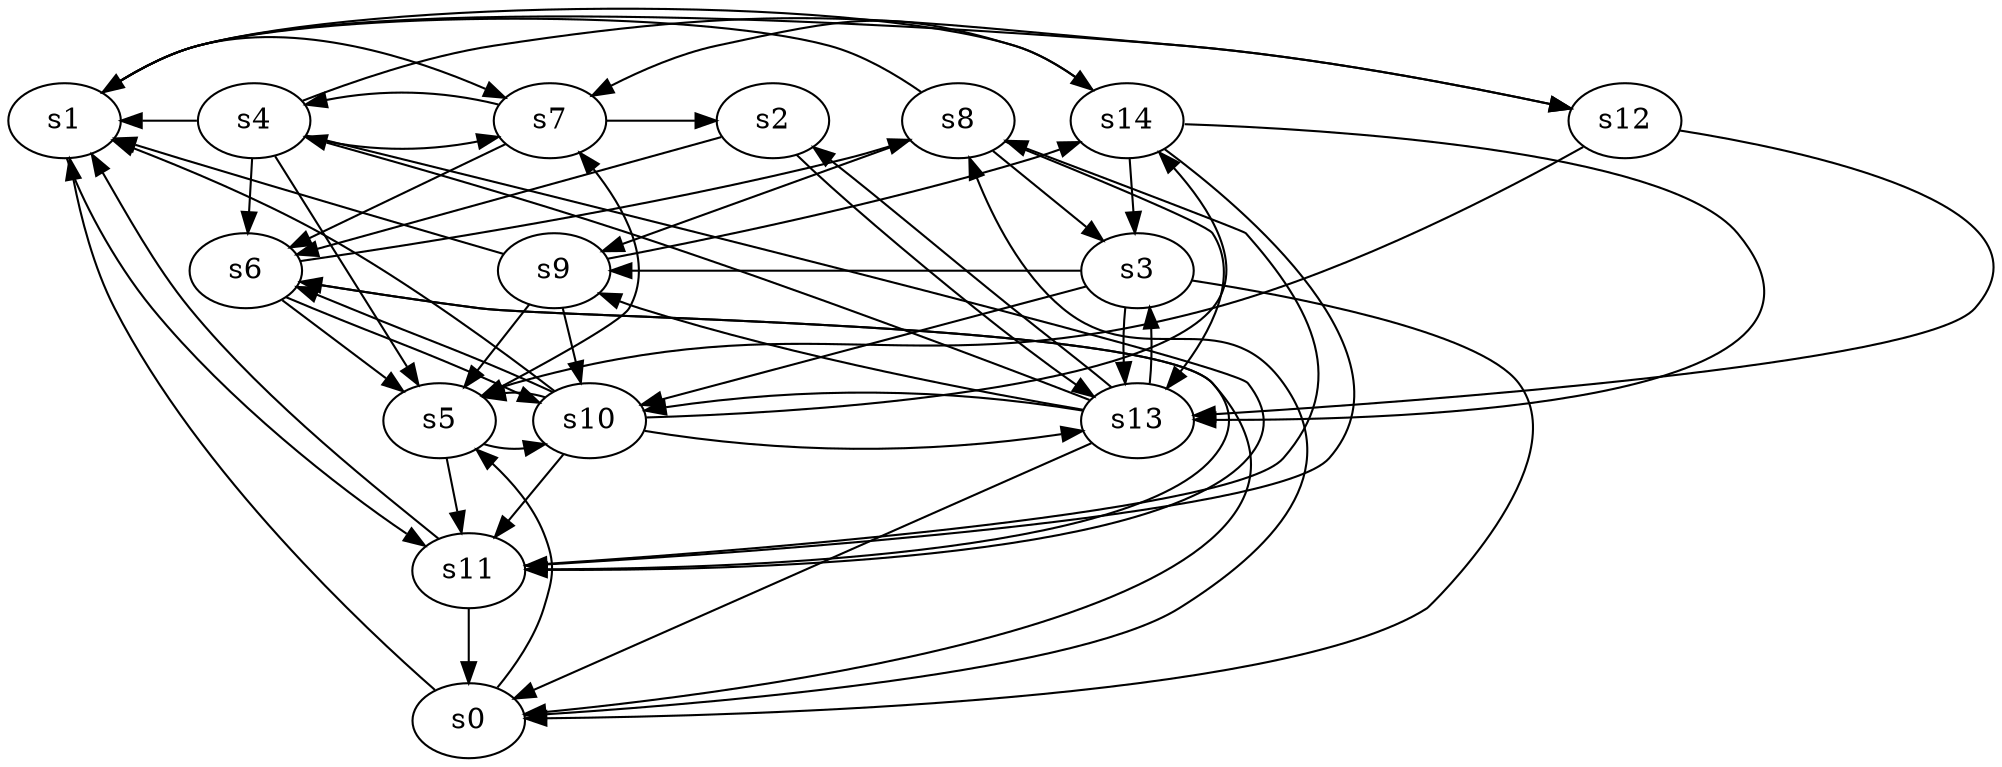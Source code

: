 digraph game_0807_complex_15 {
    s0 [name="s0", player=1];
    s1 [name="s1", player=0];
    s2 [name="s2", player=1];
    s3 [name="s3", player=0];
    s4 [name="s4", player=0];
    s5 [name="s5", player=1];
    s6 [name="s6", player=0];
    s7 [name="s7", player=0];
    s8 [name="s8", player=0];
    s9 [name="s9", player=1, target=1];
    s10 [name="s10", player=1];
    s11 [name="s11", player=0];
    s12 [name="s12", player=1];
    s13 [name="s13", player=1];
    s14 [name="s14", player=1];

    s0 -> s1 [constraint="time % 2 == 1 || time % 2 == 0"];
    s0 -> s5 [constraint="time == 4 || time == 7 || time == 16 || time == 17 || time == 18"];
    s0 -> s8 [constraint="!(time % 5 == 3)"];
    s1 -> s7 [constraint="time % 4 == 2 && time % 4 == 3"];
    s1 -> s11 [constraint="time % 4 == 2"];
    s1 -> s12 [constraint="!(time % 5 == 0)"];
    s1 -> s14 [constraint="time % 4 == 1 && time % 3 == 0"];
    s2 -> s6 [constraint="time % 2 == 0 && time % 5 == 0"];
    s2 -> s13 [constraint="!(time % 4 == 2)"];
    s3 -> s0 [constraint="time % 2 == 0 && time % 5 == 4"];
    s3 -> s9 [constraint="time == 1 || time == 2 || time == 14 || time == 18 || time == 21"];
    s3 -> s10 [constraint="time % 2 == 0 || time % 5 == 2"];
    s3 -> s13;
    s4 -> s1 [constraint="time % 6 == 4"];
    s4 -> s5;
    s4 -> s6;
    s4 -> s7 [constraint="!(time % 5 == 1)"];
    s4 -> s11 [constraint="!(time % 2 == 0)"];
    s4 -> s12 [constraint="time % 2 == 1 && time % 3 == 2"];
    s5 -> s7 [constraint="time % 3 == 0 || time % 2 == 0"];
    s5 -> s10 [constraint="time % 2 == 1 && time % 5 == 2"];
    s5 -> s11;
    s6 -> s0 [constraint="time % 4 == 2 && time % 3 == 0"];
    s6 -> s5;
    s6 -> s8 [constraint="time % 5 == 1 || time % 3 == 2"];
    s6 -> s10 [constraint="time % 6 == 5"];
    s7 -> s2 [constraint="time % 3 == 0 || time % 4 == 3"];
    s7 -> s4 [constraint="time == 0 || time == 7 || time == 8 || time == 10 || time == 12"];
    s7 -> s6 [constraint="time % 3 == 0 || time % 3 == 0"];
    s8 -> s1 [constraint="time % 4 == 2 || time % 3 == 1"];
    s8 -> s3;
    s8 -> s9;
    s8 -> s13 [constraint="time % 3 == 0"];
    s9 -> s1 [constraint="time % 5 == 2 || time % 4 == 3"];
    s9 -> s5;
    s9 -> s10 [constraint="time % 5 == 0 || time % 2 == 0"];
    s9 -> s14 [constraint="time % 4 == 2"];
    s10 -> s1 [constraint="time % 7 == 1"];
    s10 -> s5 [constraint="time % 4 == 3 || time % 2 == 1"];
    s10 -> s6 [constraint="time % 4 == 3 && time % 4 == 1"];
    s10 -> s11;
    s10 -> s13 [constraint="time % 4 == 3"];
    s10 -> s14 [constraint="time % 4 == 3"];
    s11 -> s0;
    s11 -> s1 [constraint="time % 6 == 0"];
    s11 -> s6 [constraint="time % 2 == 1 || time % 2 == 0"];
    s11 -> s8 [constraint="time % 4 == 2 || time % 3 == 0"];
    s12 -> s5 [constraint="time % 4 == 0 && time % 3 == 0"];
    s12 -> s13 [constraint="time % 3 == 1 && time % 3 == 1"];
    s13 -> s0 [constraint="time % 7 == 4"];
    s13 -> s2 [constraint="time % 4 == 2 && time % 4 == 0"];
    s13 -> s3 [constraint="time == 10 || time == 11 || time == 13 || time == 20"];
    s13 -> s4 [constraint="!(time % 5 == 3)"];
    s13 -> s9 [constraint="time % 2 == 0 || time % 5 == 0"];
    s13 -> s10 [constraint="!(time % 5 == 1)"];
    s14 -> s3 [constraint="!(time % 4 == 0)"];
    s14 -> s7 [constraint="time == 12 || time == 18 || time == 19 || time == 20"];
    s14 -> s11 [constraint="time == 1 || time == 2 || time == 13 || time == 17"];
    s14 -> s13 [constraint="time % 5 == 0 || time % 4 == 2"];
}
